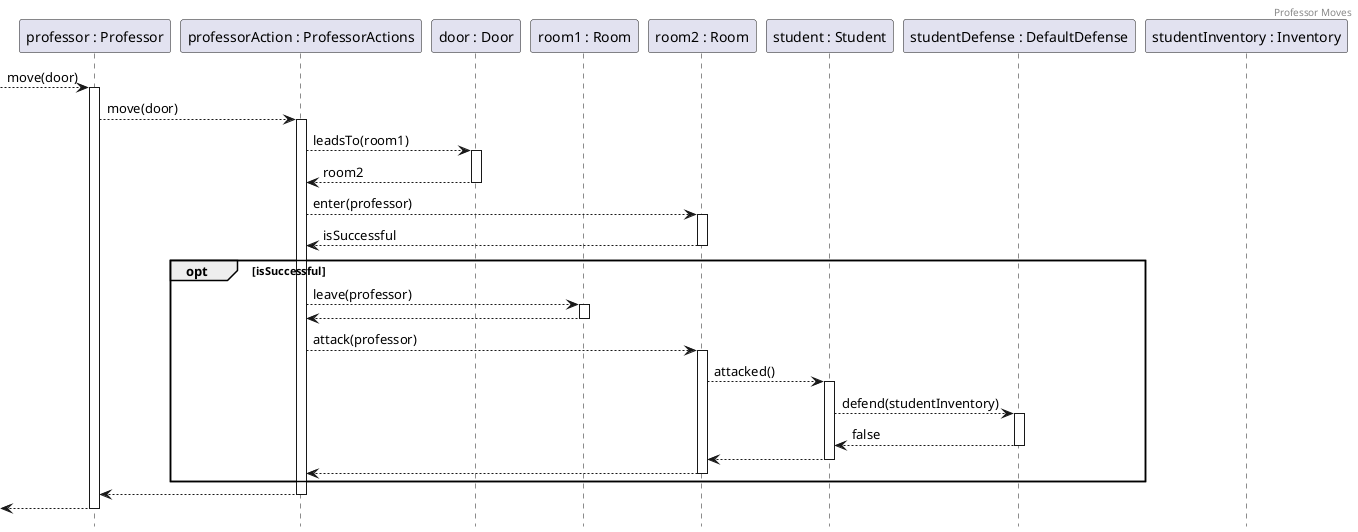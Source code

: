 @startuml ProfessorMoves
header Professor Moves
hide footbox

participant professor as "professor : Professor"
participant action as "professorAction : ProfessorActions"
participant door as "door : Door"
participant room1 as "room1 : Room"
participant room2 as "room2 : Room"
participant student as "student : Student"
participant defense as "studentDefense : DefaultDefense"
participant inventory as "studentInventory : Inventory"

--> professor ++: move(door)
professor --> action ++: move(door)

action --> door ++: leadsTo(room1)
return room2

action --> room2 ++: enter(professor)
return isSuccessful

opt isSuccessful
    action --> room1 ++: leave(professor)
    return

    action --> room2 ++: attack(professor)
    room2 --> student ++: attacked() 
    student --> defense ++: defend(studentInventory)

    ' ez garantáltan false lesz, mert üres az inventory-ja
    return false
    
    return 
    return
end

return
return

' itt lehet még fel kéne tüntetni a többi dolgot, amit a konstruktor hozott létre
' de annyira feleslegesnek érzem

@enduml